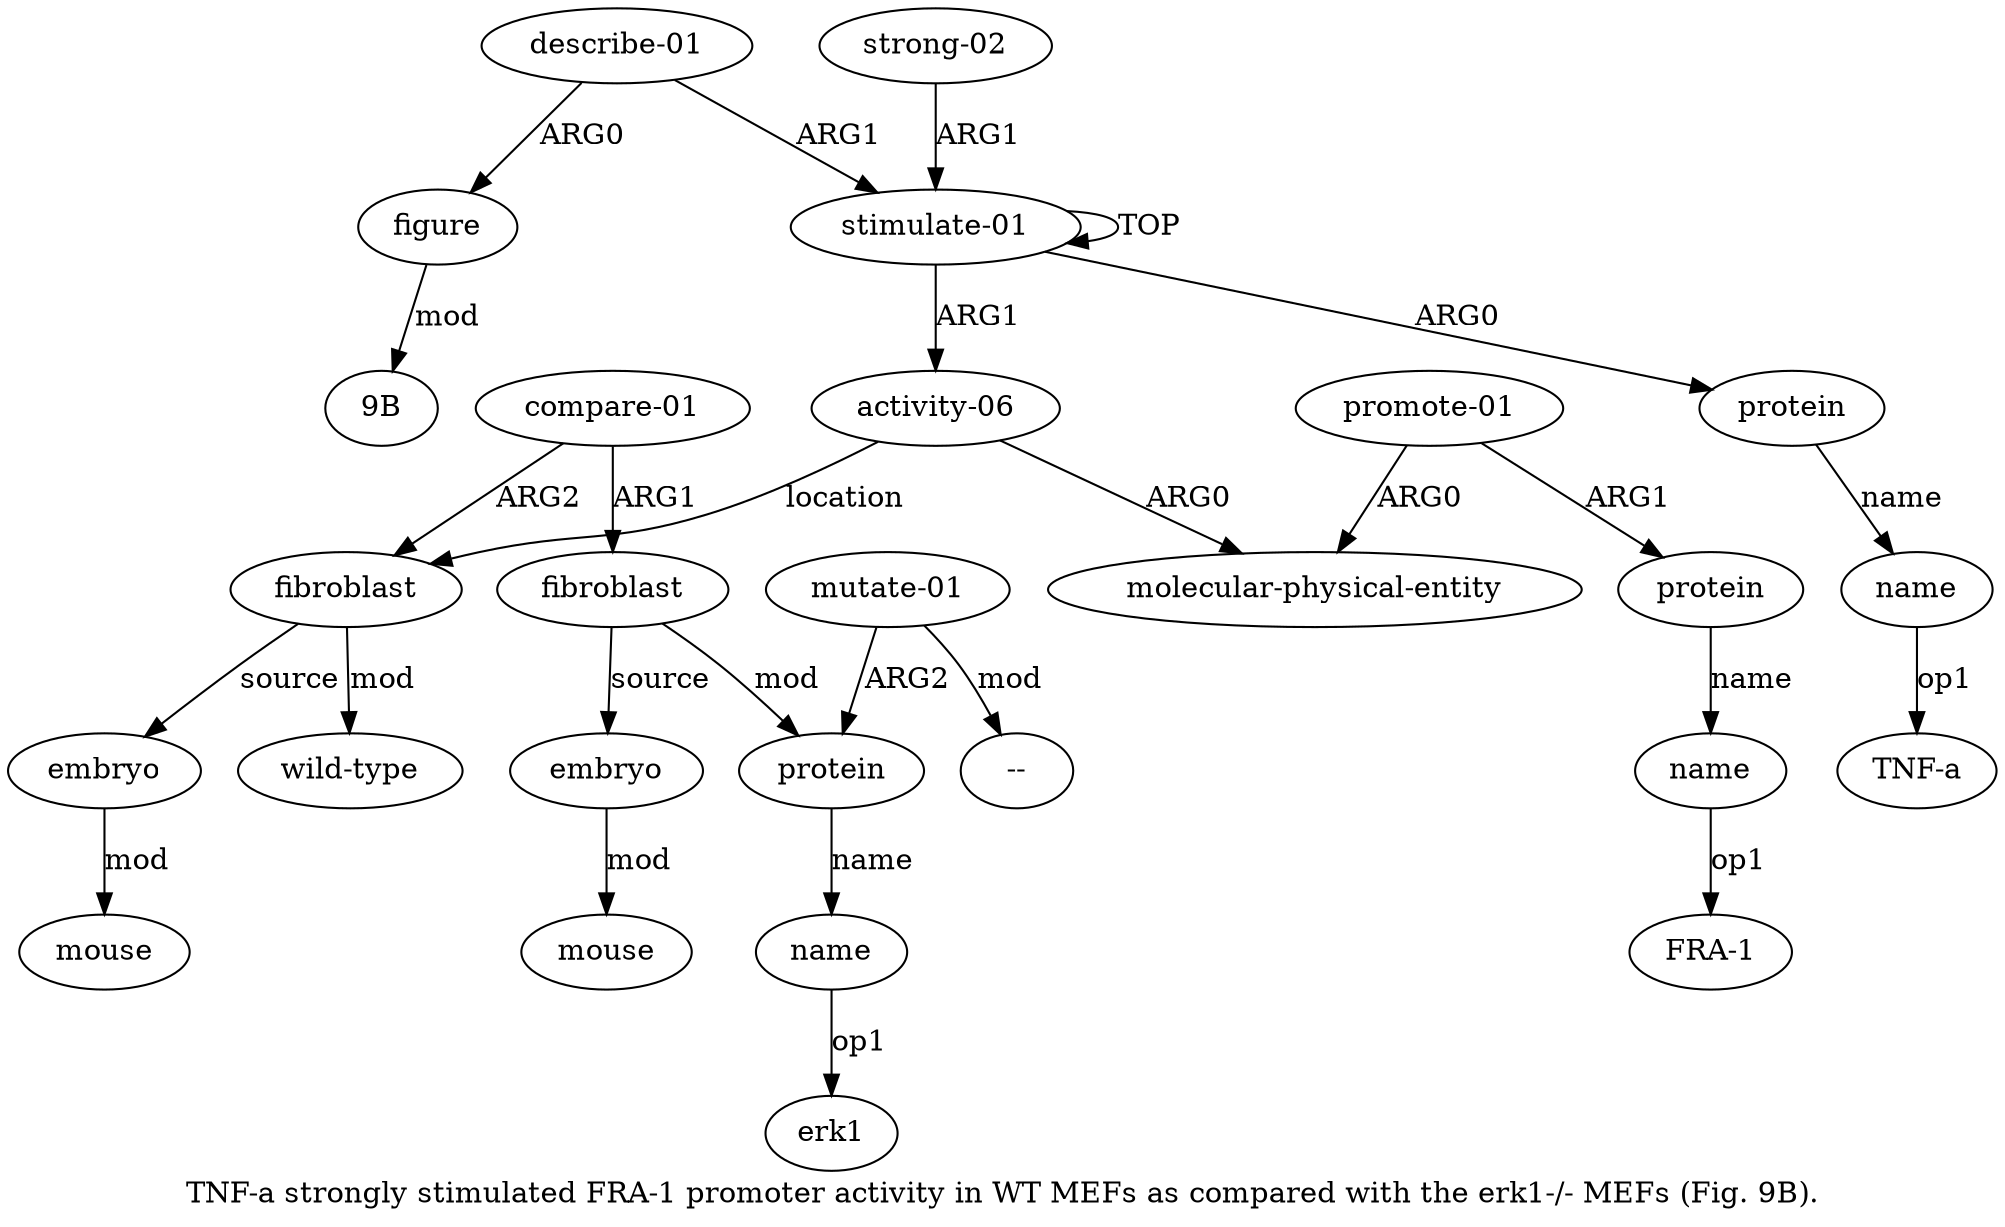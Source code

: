 digraph  {
	graph [label="TNF-a strongly stimulated FRA-1 promoter activity in WT MEFs as compared with the erk1-/- MEFs (Fig. 9B)."];
	node [label="\N"];
	a20	 [color=black,
		gold_ind=20,
		gold_label="describe-01",
		label="describe-01",
		test_ind=20,
		test_label="describe-01"];
	a21	 [color=black,
		gold_ind=21,
		gold_label=figure,
		label=figure,
		test_ind=21,
		test_label=figure];
	a20 -> a21 [key=0,
	color=black,
	gold_label=ARG0,
	label=ARG0,
	test_label=ARG0];
a0 [color=black,
	gold_ind=0,
	gold_label="stimulate-01",
	label="stimulate-01",
	test_ind=0,
	test_label="stimulate-01"];
a20 -> a0 [key=0,
color=black,
gold_label=ARG1,
label=ARG1,
test_label=ARG1];
"a21 9B" [color=black,
gold_ind=-1,
gold_label="9B",
label="9B",
test_ind=-1,
test_label="9B"];
a21 -> "a21 9B" [key=0,
color=black,
gold_label=mod,
label=mod,
test_label=mod];
"a17 erk1" [color=black,
gold_ind=-1,
gold_label=erk1,
label=erk1,
test_ind=-1,
test_label=erk1];
"a7 FRA-1" [color=black,
gold_ind=-1,
gold_label="FRA-1",
label="FRA-1",
test_ind=-1,
test_label="FRA-1"];
"a2 TNF-a" [color=black,
gold_ind=-1,
gold_label="TNF-a",
label="TNF-a",
test_ind=-1,
test_label="TNF-a"];
"a18 --" [color=black,
gold_ind=-1,
gold_label="--",
label="--",
test_ind=-1,
test_label="--"];
a15 [color=black,
gold_ind=15,
gold_label=mouse,
label=mouse,
test_ind=15,
test_label=mouse];
a14 [color=black,
gold_ind=14,
gold_label=embryo,
label=embryo,
test_ind=14,
test_label=embryo];
a14 -> a15 [key=0,
color=black,
gold_label=mod,
label=mod,
test_label=mod];
a17 [color=black,
gold_ind=17,
gold_label=name,
label=name,
test_ind=17,
test_label=name];
a17 -> "a17 erk1" [key=0,
color=black,
gold_label=op1,
label=op1,
test_label=op1];
a16 [color=black,
gold_ind=16,
gold_label=protein,
label=protein,
test_ind=16,
test_label=protein];
a16 -> a17 [key=0,
color=black,
gold_label=name,
label=name,
test_label=name];
a11 [color=black,
gold_ind=11,
gold_label="wild-type",
label="wild-type",
test_ind=11,
test_label="wild-type"];
a10 [color=black,
gold_ind=10,
gold_label=mouse,
label=mouse,
test_ind=10,
test_label=mouse];
a13 [color=black,
gold_ind=13,
gold_label=fibroblast,
label=fibroblast,
test_ind=13,
test_label=fibroblast];
a13 -> a14 [key=0,
color=black,
gold_label=source,
label=source,
test_label=source];
a13 -> a16 [key=0,
color=black,
gold_label=mod,
label=mod,
test_label=mod];
a12 [color=black,
gold_ind=12,
gold_label="compare-01",
label="compare-01",
test_ind=12,
test_label="compare-01"];
a12 -> a13 [key=0,
color=black,
gold_label=ARG1,
label=ARG1,
test_label=ARG1];
a8 [color=black,
gold_ind=8,
gold_label=fibroblast,
label=fibroblast,
test_ind=8,
test_label=fibroblast];
a12 -> a8 [key=0,
color=black,
gold_label=ARG2,
label=ARG2,
test_label=ARG2];
a19 [color=black,
gold_ind=19,
gold_label="strong-02",
label="strong-02",
test_ind=19,
test_label="strong-02"];
a19 -> a0 [key=0,
color=black,
gold_label=ARG1,
label=ARG1,
test_label=ARG1];
a18 [color=black,
gold_ind=18,
gold_label="mutate-01",
label="mutate-01",
test_ind=18,
test_label="mutate-01"];
a18 -> "a18 --" [key=0,
color=black,
gold_label=mod,
label=mod,
test_label=mod];
a18 -> a16 [key=0,
color=black,
gold_label=ARG2,
label=ARG2,
test_label=ARG2];
a1 [color=black,
gold_ind=1,
gold_label=protein,
label=protein,
test_ind=1,
test_label=protein];
a2 [color=black,
gold_ind=2,
gold_label=name,
label=name,
test_ind=2,
test_label=name];
a1 -> a2 [key=0,
color=black,
gold_label=name,
label=name,
test_label=name];
a0 -> a1 [key=0,
color=black,
gold_label=ARG0,
label=ARG0,
test_label=ARG0];
a0 -> a0 [key=0,
color=black,
gold_label=TOP,
label=TOP,
test_label=TOP];
a3 [color=black,
gold_ind=3,
gold_label="activity-06",
label="activity-06",
test_ind=3,
test_label="activity-06"];
a0 -> a3 [key=0,
color=black,
gold_label=ARG1,
label=ARG1,
test_label=ARG1];
a4 [color=black,
gold_ind=4,
gold_label="molecular-physical-entity",
label="molecular-physical-entity",
test_ind=4,
test_label="molecular-physical-entity"];
a3 -> a4 [key=0,
color=black,
gold_label=ARG0,
label=ARG0,
test_label=ARG0];
a3 -> a8 [key=0,
color=black,
gold_label=location,
label=location,
test_label=location];
a2 -> "a2 TNF-a" [key=0,
color=black,
gold_label=op1,
label=op1,
test_label=op1];
a5 [color=black,
gold_ind=5,
gold_label="promote-01",
label="promote-01",
test_ind=5,
test_label="promote-01"];
a5 -> a4 [key=0,
color=black,
gold_label=ARG0,
label=ARG0,
test_label=ARG0];
a6 [color=black,
gold_ind=6,
gold_label=protein,
label=protein,
test_ind=6,
test_label=protein];
a5 -> a6 [key=0,
color=black,
gold_label=ARG1,
label=ARG1,
test_label=ARG1];
a7 [color=black,
gold_ind=7,
gold_label=name,
label=name,
test_ind=7,
test_label=name];
a7 -> "a7 FRA-1" [key=0,
color=black,
gold_label=op1,
label=op1,
test_label=op1];
a6 -> a7 [key=0,
color=black,
gold_label=name,
label=name,
test_label=name];
a9 [color=black,
gold_ind=9,
gold_label=embryo,
label=embryo,
test_ind=9,
test_label=embryo];
a9 -> a10 [key=0,
color=black,
gold_label=mod,
label=mod,
test_label=mod];
a8 -> a11 [key=0,
color=black,
gold_label=mod,
label=mod,
test_label=mod];
a8 -> a9 [key=0,
color=black,
gold_label=source,
label=source,
test_label=source];
}
